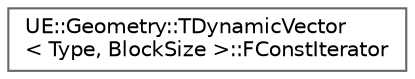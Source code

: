 digraph "Graphical Class Hierarchy"
{
 // INTERACTIVE_SVG=YES
 // LATEX_PDF_SIZE
  bgcolor="transparent";
  edge [fontname=Helvetica,fontsize=10,labelfontname=Helvetica,labelfontsize=10];
  node [fontname=Helvetica,fontsize=10,shape=box,height=0.2,width=0.4];
  rankdir="LR";
  Node0 [id="Node000000",label="UE::Geometry::TDynamicVector\l\< Type, BlockSize \>::FConstIterator",height=0.2,width=0.4,color="grey40", fillcolor="white", style="filled",URL="$dd/d78/classUE_1_1Geometry_1_1TDynamicVector_1_1FConstIterator.html",tooltip=" "];
}
